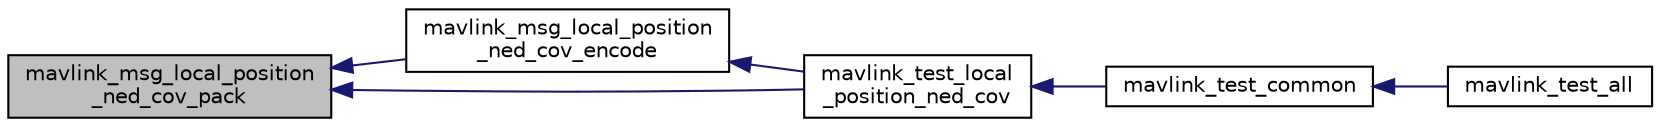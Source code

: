 digraph "mavlink_msg_local_position_ned_cov_pack"
{
 // INTERACTIVE_SVG=YES
  edge [fontname="Helvetica",fontsize="10",labelfontname="Helvetica",labelfontsize="10"];
  node [fontname="Helvetica",fontsize="10",shape=record];
  rankdir="LR";
  Node1 [label="mavlink_msg_local_position\l_ned_cov_pack",height=0.2,width=0.4,color="black", fillcolor="grey75", style="filled" fontcolor="black"];
  Node1 -> Node2 [dir="back",color="midnightblue",fontsize="10",style="solid",fontname="Helvetica"];
  Node2 [label="mavlink_msg_local_position\l_ned_cov_encode",height=0.2,width=0.4,color="black", fillcolor="white", style="filled",URL="$mavlink__msg__local__position__ned__cov_8h.html#a134a014c9b7fe6a87f8bd8edfef00023",tooltip="Encode a local_position_ned_cov struct. "];
  Node2 -> Node3 [dir="back",color="midnightblue",fontsize="10",style="solid",fontname="Helvetica"];
  Node3 [label="mavlink_test_local\l_position_ned_cov",height=0.2,width=0.4,color="black", fillcolor="white", style="filled",URL="$v1_80_2common_2testsuite_8h.html#adeb0c0630afbd0e52d0a35e23b56ee5c"];
  Node3 -> Node4 [dir="back",color="midnightblue",fontsize="10",style="solid",fontname="Helvetica"];
  Node4 [label="mavlink_test_common",height=0.2,width=0.4,color="black", fillcolor="white", style="filled",URL="$v1_80_2common_2testsuite_8h.html#af349432601ac003d2c80a69c100c70a4"];
  Node4 -> Node5 [dir="back",color="midnightblue",fontsize="10",style="solid",fontname="Helvetica"];
  Node5 [label="mavlink_test_all",height=0.2,width=0.4,color="black", fillcolor="white", style="filled",URL="$v1_80_2common_2testsuite_8h.html#a4cc77b6c343679298da5d3c2b4e48759"];
  Node1 -> Node3 [dir="back",color="midnightblue",fontsize="10",style="solid",fontname="Helvetica"];
}
